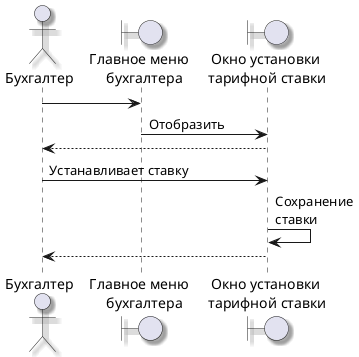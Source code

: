 @startuml
skinparam Shadowing true
actor "Бухгалтер" as accountant
boundary "Главное меню\n   бухгалтера" as mainMenuAc
boundary "Окно установки\n тарифной ставки" as rateWindow

accountant -> mainMenuAc
mainMenuAc -> rateWindow:Отобразить
rateWindow --> accountant
accountant -> rateWindow:Устанавливает ставку
rateWindow -> rateWindow:Сохранение\nставки
rateWindow --> accountant

@enduml
